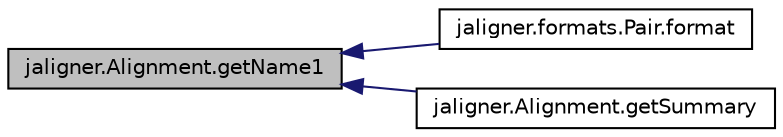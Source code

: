 digraph "jaligner.Alignment.getName1"
{
  edge [fontname="Helvetica",fontsize="10",labelfontname="Helvetica",labelfontsize="10"];
  node [fontname="Helvetica",fontsize="10",shape=record];
  rankdir="LR";
  Node1 [label="jaligner.Alignment.getName1",height=0.2,width=0.4,color="black", fillcolor="grey75", style="filled" fontcolor="black"];
  Node1 -> Node2 [dir="back",color="midnightblue",fontsize="10",style="solid"];
  Node2 [label="jaligner.formats.Pair.format",height=0.2,width=0.4,color="black", fillcolor="white", style="filled",URL="$classjaligner_1_1formats_1_1_pair.html#a79423bace5bde0dc17db106b044ade06"];
  Node1 -> Node3 [dir="back",color="midnightblue",fontsize="10",style="solid"];
  Node3 [label="jaligner.Alignment.getSummary",height=0.2,width=0.4,color="black", fillcolor="white", style="filled",URL="$classjaligner_1_1_alignment.html#a3d250e0dcf2923a86b99818754e81e98"];
}
